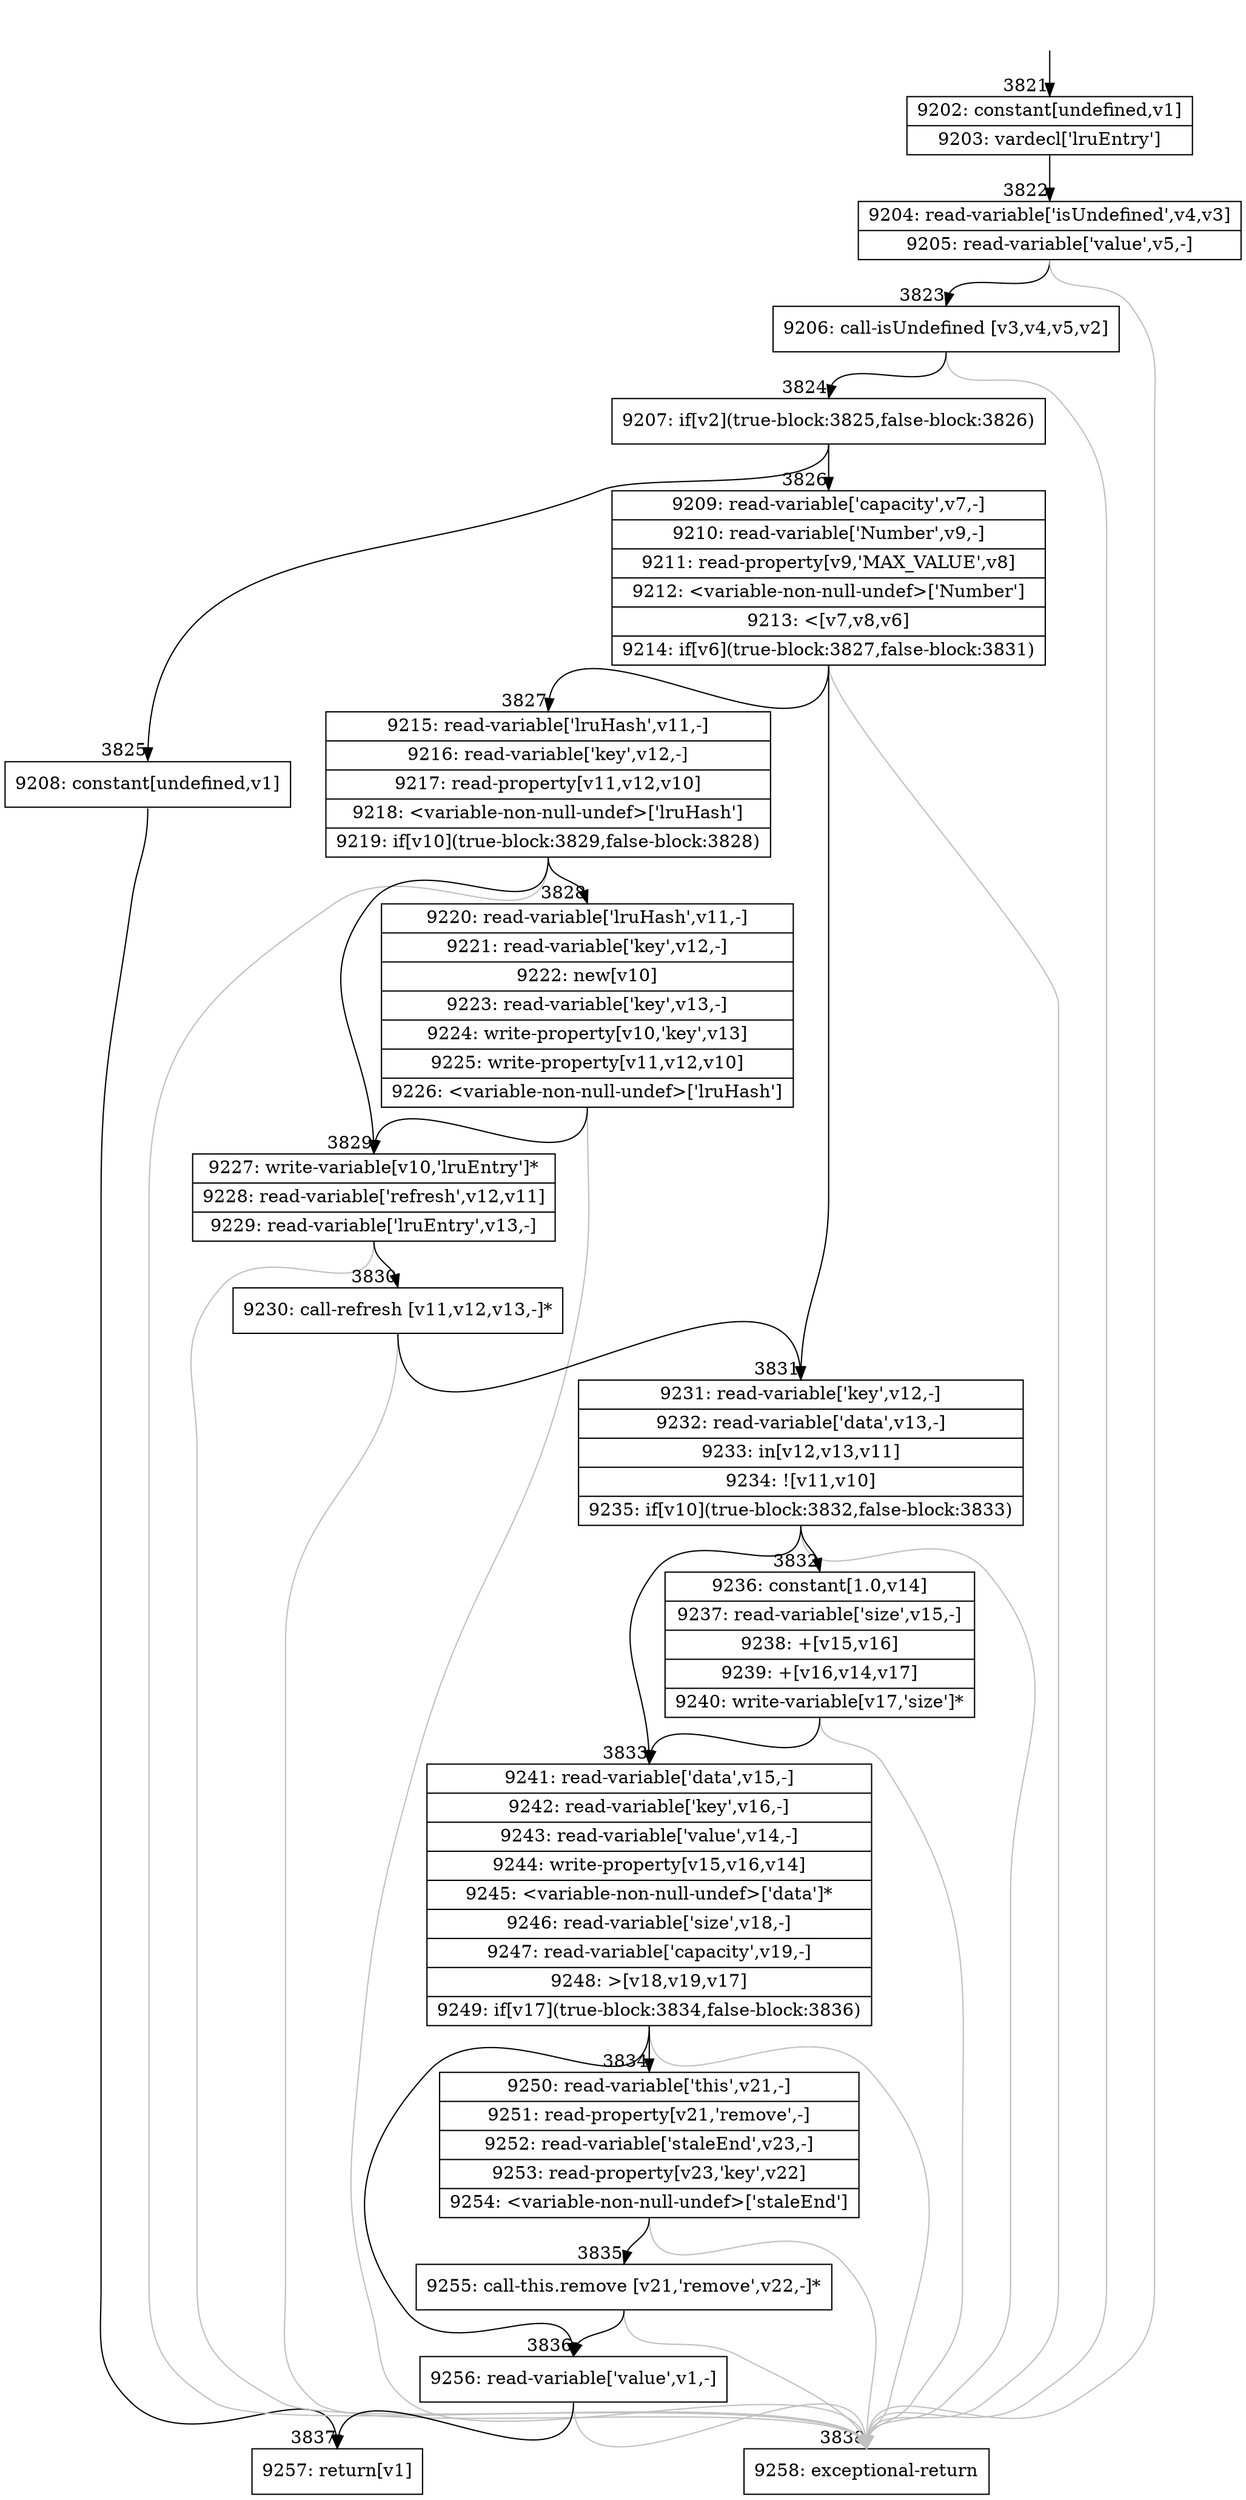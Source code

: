 digraph {
rankdir="TD"
BB_entry321[shape=none,label=""];
BB_entry321 -> BB3821 [tailport=s, headport=n, headlabel="    3821"]
BB3821 [shape=record label="{9202: constant[undefined,v1]|9203: vardecl['lruEntry']}" ] 
BB3821 -> BB3822 [tailport=s, headport=n, headlabel="      3822"]
BB3822 [shape=record label="{9204: read-variable['isUndefined',v4,v3]|9205: read-variable['value',v5,-]}" ] 
BB3822 -> BB3823 [tailport=s, headport=n, headlabel="      3823"]
BB3822 -> BB3838 [tailport=s, headport=n, color=gray, headlabel="      3838"]
BB3823 [shape=record label="{9206: call-isUndefined [v3,v4,v5,v2]}" ] 
BB3823 -> BB3824 [tailport=s, headport=n, headlabel="      3824"]
BB3823 -> BB3838 [tailport=s, headport=n, color=gray]
BB3824 [shape=record label="{9207: if[v2](true-block:3825,false-block:3826)}" ] 
BB3824 -> BB3825 [tailport=s, headport=n, headlabel="      3825"]
BB3824 -> BB3826 [tailport=s, headport=n, headlabel="      3826"]
BB3825 [shape=record label="{9208: constant[undefined,v1]}" ] 
BB3825 -> BB3837 [tailport=s, headport=n, headlabel="      3837"]
BB3826 [shape=record label="{9209: read-variable['capacity',v7,-]|9210: read-variable['Number',v9,-]|9211: read-property[v9,'MAX_VALUE',v8]|9212: \<variable-non-null-undef\>['Number']|9213: \<[v7,v8,v6]|9214: if[v6](true-block:3827,false-block:3831)}" ] 
BB3826 -> BB3827 [tailport=s, headport=n, headlabel="      3827"]
BB3826 -> BB3831 [tailport=s, headport=n, headlabel="      3831"]
BB3826 -> BB3838 [tailport=s, headport=n, color=gray]
BB3827 [shape=record label="{9215: read-variable['lruHash',v11,-]|9216: read-variable['key',v12,-]|9217: read-property[v11,v12,v10]|9218: \<variable-non-null-undef\>['lruHash']|9219: if[v10](true-block:3829,false-block:3828)}" ] 
BB3827 -> BB3829 [tailport=s, headport=n, headlabel="      3829"]
BB3827 -> BB3828 [tailport=s, headport=n, headlabel="      3828"]
BB3827 -> BB3838 [tailport=s, headport=n, color=gray]
BB3828 [shape=record label="{9220: read-variable['lruHash',v11,-]|9221: read-variable['key',v12,-]|9222: new[v10]|9223: read-variable['key',v13,-]|9224: write-property[v10,'key',v13]|9225: write-property[v11,v12,v10]|9226: \<variable-non-null-undef\>['lruHash']}" ] 
BB3828 -> BB3829 [tailport=s, headport=n]
BB3828 -> BB3838 [tailport=s, headport=n, color=gray]
BB3829 [shape=record label="{9227: write-variable[v10,'lruEntry']*|9228: read-variable['refresh',v12,v11]|9229: read-variable['lruEntry',v13,-]}" ] 
BB3829 -> BB3830 [tailport=s, headport=n, headlabel="      3830"]
BB3829 -> BB3838 [tailport=s, headport=n, color=gray]
BB3830 [shape=record label="{9230: call-refresh [v11,v12,v13,-]*}" ] 
BB3830 -> BB3831 [tailport=s, headport=n]
BB3830 -> BB3838 [tailport=s, headport=n, color=gray]
BB3831 [shape=record label="{9231: read-variable['key',v12,-]|9232: read-variable['data',v13,-]|9233: in[v12,v13,v11]|9234: ![v11,v10]|9235: if[v10](true-block:3832,false-block:3833)}" ] 
BB3831 -> BB3832 [tailport=s, headport=n, headlabel="      3832"]
BB3831 -> BB3833 [tailport=s, headport=n, headlabel="      3833"]
BB3831 -> BB3838 [tailport=s, headport=n, color=gray]
BB3832 [shape=record label="{9236: constant[1.0,v14]|9237: read-variable['size',v15,-]|9238: +[v15,v16]|9239: +[v16,v14,v17]|9240: write-variable[v17,'size']*}" ] 
BB3832 -> BB3833 [tailport=s, headport=n]
BB3832 -> BB3838 [tailport=s, headport=n, color=gray]
BB3833 [shape=record label="{9241: read-variable['data',v15,-]|9242: read-variable['key',v16,-]|9243: read-variable['value',v14,-]|9244: write-property[v15,v16,v14]|9245: \<variable-non-null-undef\>['data']*|9246: read-variable['size',v18,-]|9247: read-variable['capacity',v19,-]|9248: \>[v18,v19,v17]|9249: if[v17](true-block:3834,false-block:3836)}" ] 
BB3833 -> BB3834 [tailport=s, headport=n, headlabel="      3834"]
BB3833 -> BB3836 [tailport=s, headport=n, headlabel="      3836"]
BB3833 -> BB3838 [tailport=s, headport=n, color=gray]
BB3834 [shape=record label="{9250: read-variable['this',v21,-]|9251: read-property[v21,'remove',-]|9252: read-variable['staleEnd',v23,-]|9253: read-property[v23,'key',v22]|9254: \<variable-non-null-undef\>['staleEnd']}" ] 
BB3834 -> BB3835 [tailport=s, headport=n, headlabel="      3835"]
BB3834 -> BB3838 [tailport=s, headport=n, color=gray]
BB3835 [shape=record label="{9255: call-this.remove [v21,'remove',v22,-]*}" ] 
BB3835 -> BB3836 [tailport=s, headport=n]
BB3835 -> BB3838 [tailport=s, headport=n, color=gray]
BB3836 [shape=record label="{9256: read-variable['value',v1,-]}" ] 
BB3836 -> BB3837 [tailport=s, headport=n]
BB3836 -> BB3838 [tailport=s, headport=n, color=gray]
BB3837 [shape=record label="{9257: return[v1]}" ] 
BB3838 [shape=record label="{9258: exceptional-return}" ] 
//#$~ 5877
}
